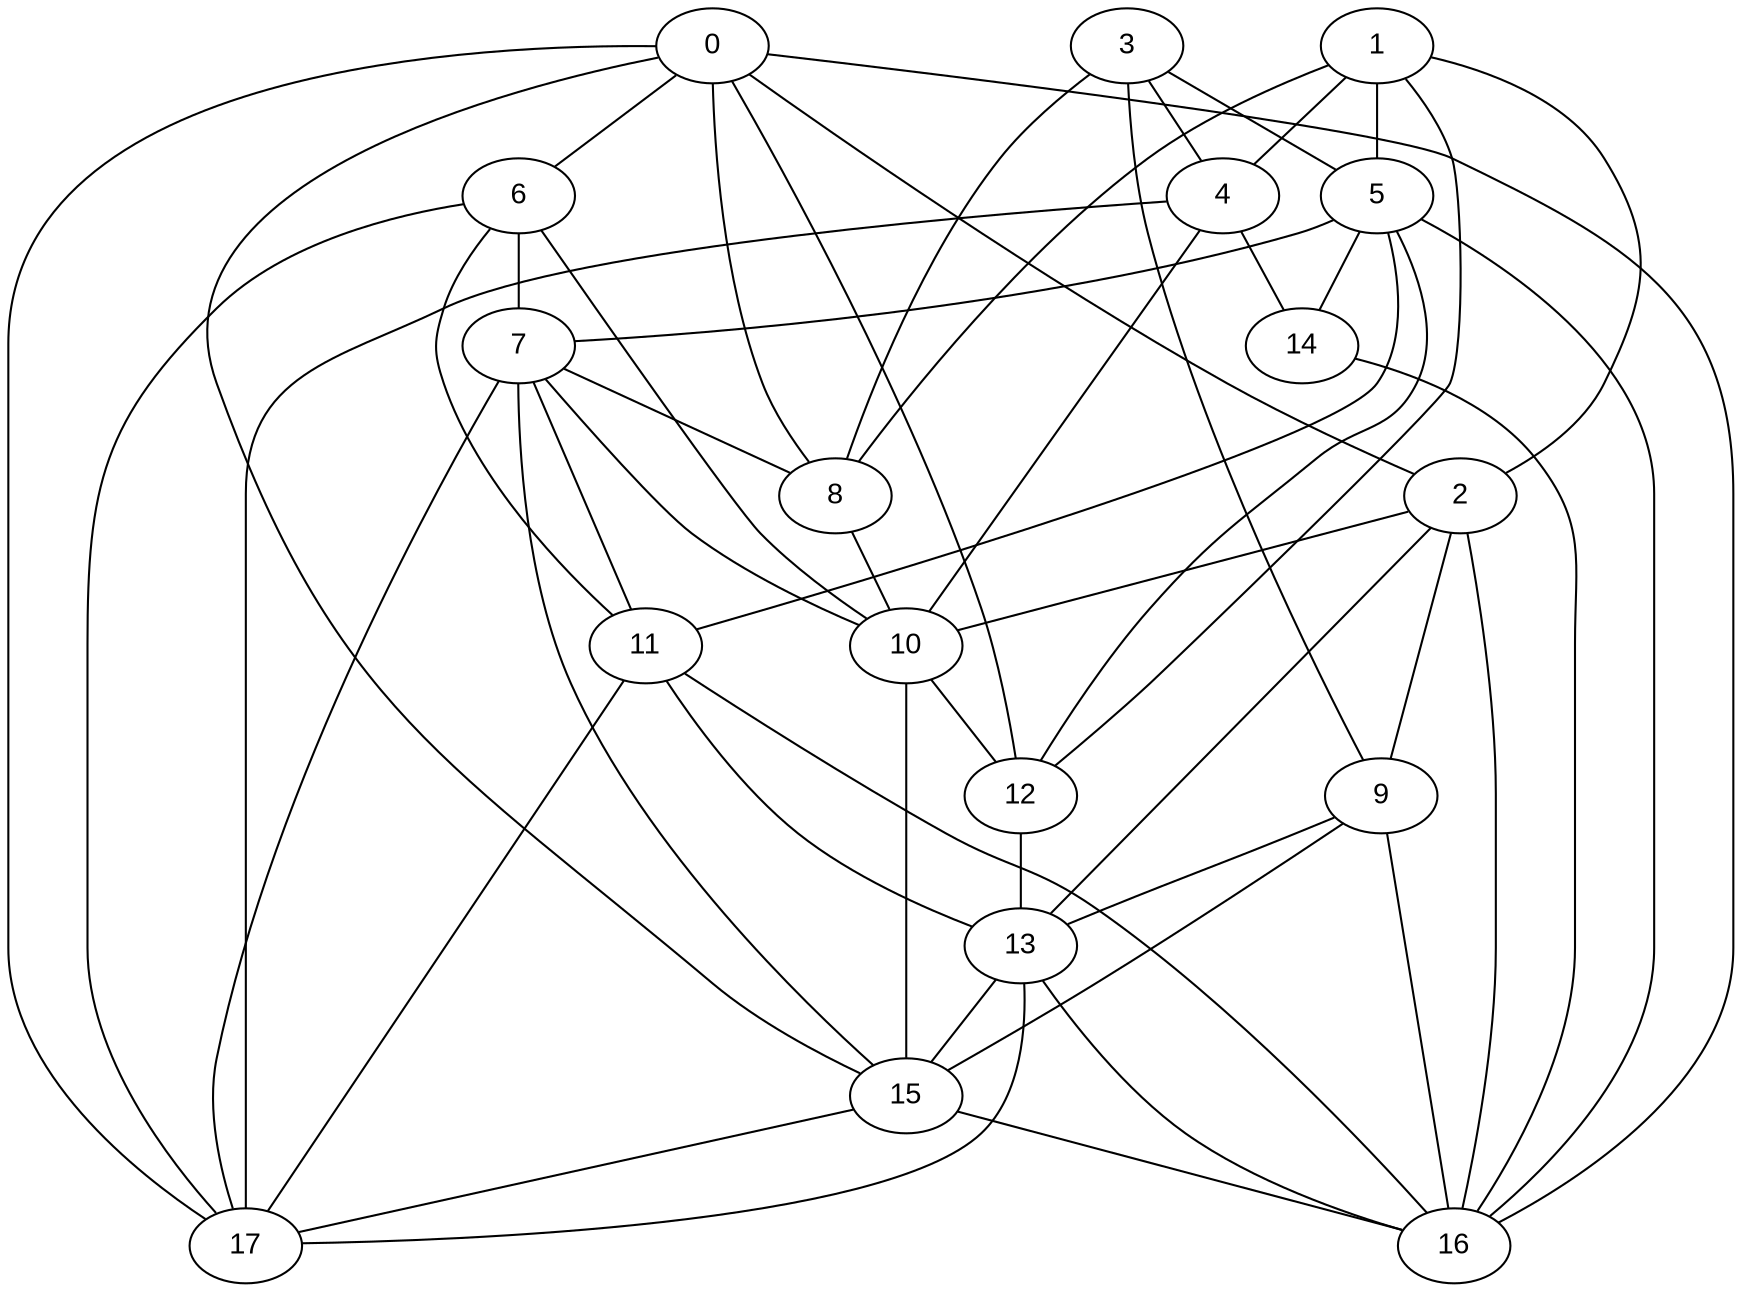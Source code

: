 graph InitialGraph {
  node [style=filled, fillcolor=white, fontname="Arial"];
  0;
  1;
  2;
  3;
  4;
  5;
  6;
  7;
  8;
  9;
  10;
  11;
  12;
  13;
  14;
  15;
  16;
  17;
  0 -- 2;
  0 -- 6;
  0 -- 8;
  0 -- 12;
  0 -- 15;
  0 -- 16;
  0 -- 17;
  1 -- 2;
  1 -- 4;
  1 -- 5;
  1 -- 8;
  1 -- 12;
  2 -- 9;
  2 -- 10;
  2 -- 13;
  2 -- 16;
  3 -- 4;
  3 -- 5;
  3 -- 8;
  3 -- 9;
  4 -- 10;
  4 -- 14;
  4 -- 17;
  5 -- 7;
  5 -- 11;
  5 -- 12;
  5 -- 14;
  5 -- 16;
  6 -- 7;
  6 -- 10;
  6 -- 11;
  6 -- 17;
  7 -- 8;
  7 -- 10;
  7 -- 11;
  7 -- 15;
  7 -- 17;
  8 -- 10;
  9 -- 13;
  9 -- 15;
  9 -- 16;
  10 -- 12;
  10 -- 15;
  11 -- 13;
  11 -- 16;
  11 -- 17;
  12 -- 13;
  13 -- 15;
  13 -- 16;
  13 -- 17;
  14 -- 16;
  15 -- 16;
  15 -- 17;
}
